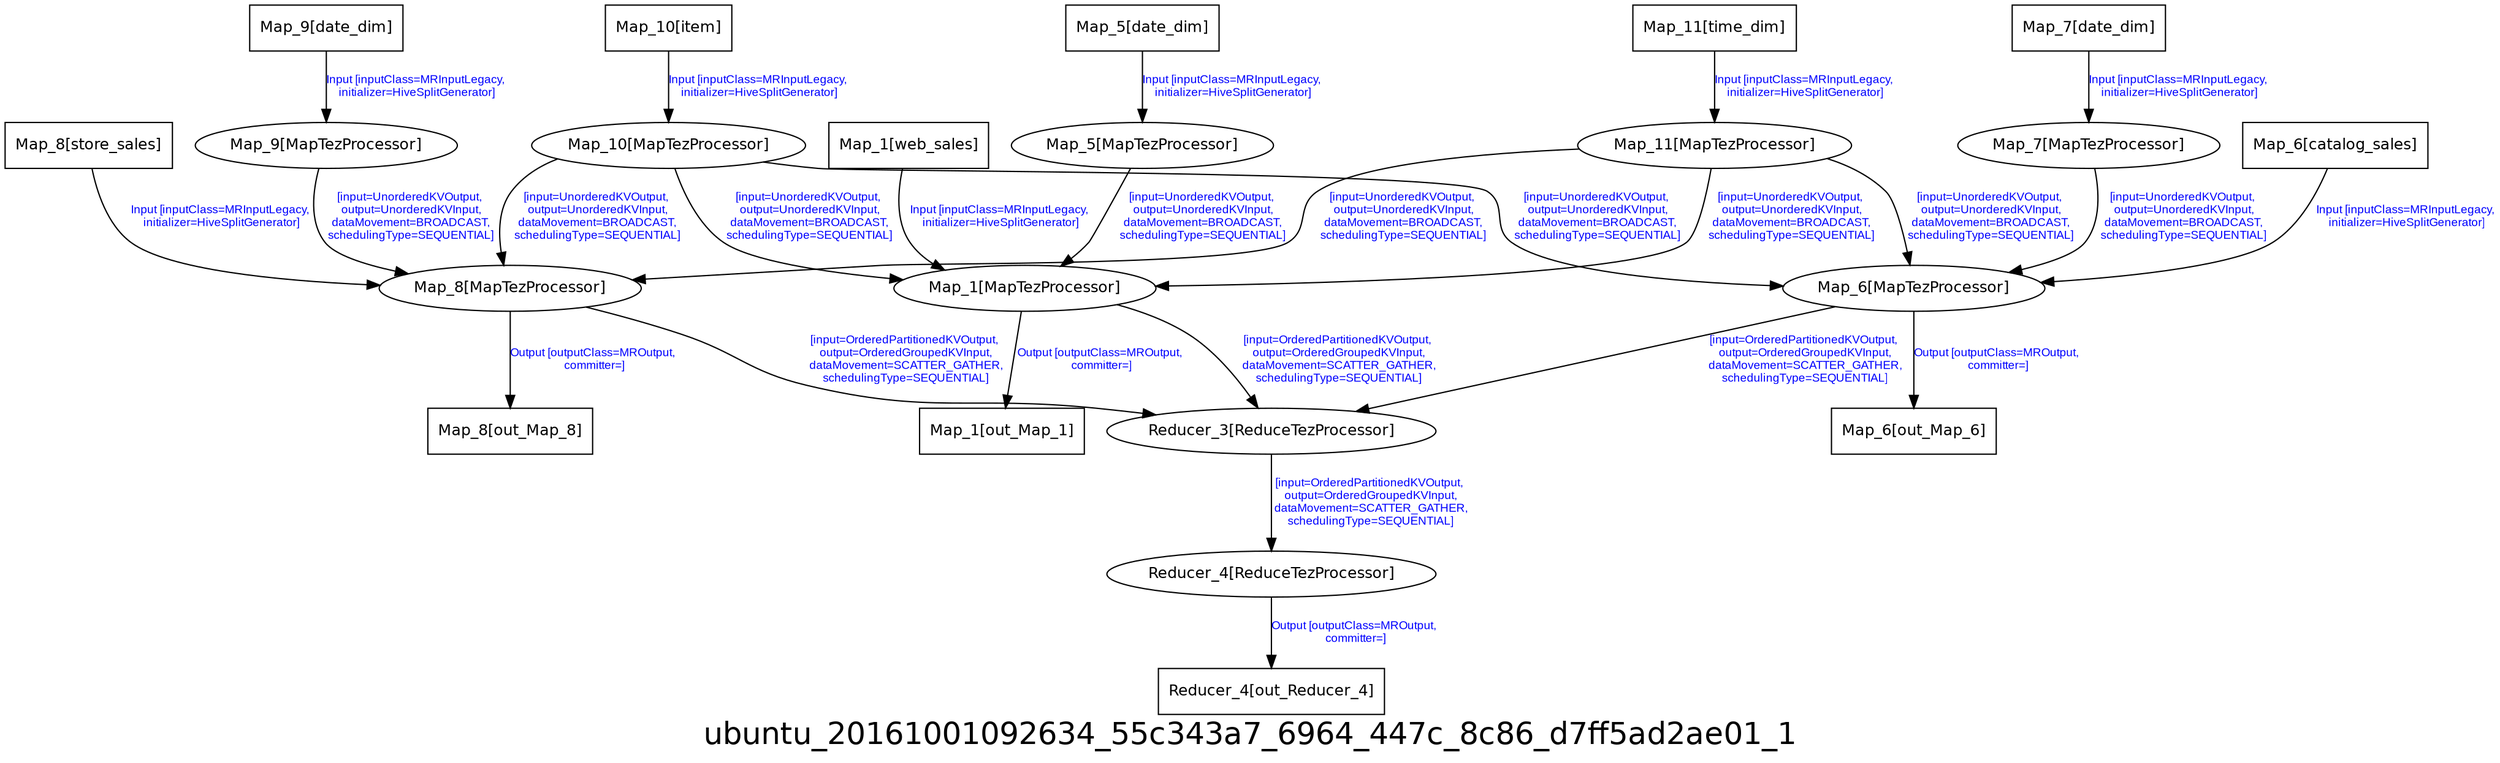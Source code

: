 digraph ubuntu_20161001092634_55c343a7_6964_447c_8c86_d7ff5ad2ae01_1 {
graph [ label="ubuntu_20161001092634_55c343a7_6964_447c_8c86_d7ff5ad2ae01_1", fontsize=24, fontname=Helvetica];
node [fontsize=12, fontname=Helvetica];
edge [fontsize=9, fontcolor=blue, fontname=Arial];
"ubuntu_20161001092634_55c343a7_6964_447c_8c86_d7ff5ad2ae01_1.Reducer_4_out_Reducer_4" [ label = "Reducer_4[out_Reducer_4]", shape = "box" ];
"ubuntu_20161001092634_55c343a7_6964_447c_8c86_d7ff5ad2ae01_1.Map_5_date_dim" [ label = "Map_5[date_dim]", shape = "box" ];
"ubuntu_20161001092634_55c343a7_6964_447c_8c86_d7ff5ad2ae01_1.Map_5_date_dim" -> "ubuntu_20161001092634_55c343a7_6964_447c_8c86_d7ff5ad2ae01_1.Map_5" [ label = "Input [inputClass=MRInputLegacy,\n initializer=HiveSplitGenerator]" ];
"ubuntu_20161001092634_55c343a7_6964_447c_8c86_d7ff5ad2ae01_1.Map_7_date_dim" [ label = "Map_7[date_dim]", shape = "box" ];
"ubuntu_20161001092634_55c343a7_6964_447c_8c86_d7ff5ad2ae01_1.Map_7_date_dim" -> "ubuntu_20161001092634_55c343a7_6964_447c_8c86_d7ff5ad2ae01_1.Map_7" [ label = "Input [inputClass=MRInputLegacy,\n initializer=HiveSplitGenerator]" ];
"ubuntu_20161001092634_55c343a7_6964_447c_8c86_d7ff5ad2ae01_1.Map_6_out_Map_6" [ label = "Map_6[out_Map_6]", shape = "box" ];
"ubuntu_20161001092634_55c343a7_6964_447c_8c86_d7ff5ad2ae01_1.Reducer_3" [ label = "Reducer_3[ReduceTezProcessor]" ];
"ubuntu_20161001092634_55c343a7_6964_447c_8c86_d7ff5ad2ae01_1.Reducer_3" -> "ubuntu_20161001092634_55c343a7_6964_447c_8c86_d7ff5ad2ae01_1.Reducer_4" [ label = "[input=OrderedPartitionedKVOutput,\n output=OrderedGroupedKVInput,\n dataMovement=SCATTER_GATHER,\n schedulingType=SEQUENTIAL]" ];
"ubuntu_20161001092634_55c343a7_6964_447c_8c86_d7ff5ad2ae01_1.Map_1_web_sales" [ label = "Map_1[web_sales]", shape = "box" ];
"ubuntu_20161001092634_55c343a7_6964_447c_8c86_d7ff5ad2ae01_1.Map_1_web_sales" -> "ubuntu_20161001092634_55c343a7_6964_447c_8c86_d7ff5ad2ae01_1.Map_1" [ label = "Input [inputClass=MRInputLegacy,\n initializer=HiveSplitGenerator]" ];
"ubuntu_20161001092634_55c343a7_6964_447c_8c86_d7ff5ad2ae01_1.Map_9_date_dim" [ label = "Map_9[date_dim]", shape = "box" ];
"ubuntu_20161001092634_55c343a7_6964_447c_8c86_d7ff5ad2ae01_1.Map_9_date_dim" -> "ubuntu_20161001092634_55c343a7_6964_447c_8c86_d7ff5ad2ae01_1.Map_9" [ label = "Input [inputClass=MRInputLegacy,\n initializer=HiveSplitGenerator]" ];
"ubuntu_20161001092634_55c343a7_6964_447c_8c86_d7ff5ad2ae01_1.Map_8_out_Map_8" [ label = "Map_8[out_Map_8]", shape = "box" ];
"ubuntu_20161001092634_55c343a7_6964_447c_8c86_d7ff5ad2ae01_1.Map_9" [ label = "Map_9[MapTezProcessor]" ];
"ubuntu_20161001092634_55c343a7_6964_447c_8c86_d7ff5ad2ae01_1.Map_9" -> "ubuntu_20161001092634_55c343a7_6964_447c_8c86_d7ff5ad2ae01_1.Map_8" [ label = "[input=UnorderedKVOutput,\n output=UnorderedKVInput,\n dataMovement=BROADCAST,\n schedulingType=SEQUENTIAL]" ];
"ubuntu_20161001092634_55c343a7_6964_447c_8c86_d7ff5ad2ae01_1.Map_10_item" [ label = "Map_10[item]", shape = "box" ];
"ubuntu_20161001092634_55c343a7_6964_447c_8c86_d7ff5ad2ae01_1.Map_10_item" -> "ubuntu_20161001092634_55c343a7_6964_447c_8c86_d7ff5ad2ae01_1.Map_10" [ label = "Input [inputClass=MRInputLegacy,\n initializer=HiveSplitGenerator]" ];
"ubuntu_20161001092634_55c343a7_6964_447c_8c86_d7ff5ad2ae01_1.Map_8" [ label = "Map_8[MapTezProcessor]" ];
"ubuntu_20161001092634_55c343a7_6964_447c_8c86_d7ff5ad2ae01_1.Map_8" -> "ubuntu_20161001092634_55c343a7_6964_447c_8c86_d7ff5ad2ae01_1.Map_8_out_Map_8" [ label = "Output [outputClass=MROutput,\n committer=]" ];
"ubuntu_20161001092634_55c343a7_6964_447c_8c86_d7ff5ad2ae01_1.Map_8" -> "ubuntu_20161001092634_55c343a7_6964_447c_8c86_d7ff5ad2ae01_1.Reducer_3" [ label = "[input=OrderedPartitionedKVOutput,\n output=OrderedGroupedKVInput,\n dataMovement=SCATTER_GATHER,\n schedulingType=SEQUENTIAL]" ];
"ubuntu_20161001092634_55c343a7_6964_447c_8c86_d7ff5ad2ae01_1.Map_10" [ label = "Map_10[MapTezProcessor]" ];
"ubuntu_20161001092634_55c343a7_6964_447c_8c86_d7ff5ad2ae01_1.Map_10" -> "ubuntu_20161001092634_55c343a7_6964_447c_8c86_d7ff5ad2ae01_1.Map_8" [ label = "[input=UnorderedKVOutput,\n output=UnorderedKVInput,\n dataMovement=BROADCAST,\n schedulingType=SEQUENTIAL]" ];
"ubuntu_20161001092634_55c343a7_6964_447c_8c86_d7ff5ad2ae01_1.Map_10" -> "ubuntu_20161001092634_55c343a7_6964_447c_8c86_d7ff5ad2ae01_1.Map_6" [ label = "[input=UnorderedKVOutput,\n output=UnorderedKVInput,\n dataMovement=BROADCAST,\n schedulingType=SEQUENTIAL]" ];
"ubuntu_20161001092634_55c343a7_6964_447c_8c86_d7ff5ad2ae01_1.Map_10" -> "ubuntu_20161001092634_55c343a7_6964_447c_8c86_d7ff5ad2ae01_1.Map_1" [ label = "[input=UnorderedKVOutput,\n output=UnorderedKVInput,\n dataMovement=BROADCAST,\n schedulingType=SEQUENTIAL]" ];
"ubuntu_20161001092634_55c343a7_6964_447c_8c86_d7ff5ad2ae01_1.Map_1_out_Map_1" [ label = "Map_1[out_Map_1]", shape = "box" ];
"ubuntu_20161001092634_55c343a7_6964_447c_8c86_d7ff5ad2ae01_1.Map_1" [ label = "Map_1[MapTezProcessor]" ];
"ubuntu_20161001092634_55c343a7_6964_447c_8c86_d7ff5ad2ae01_1.Map_1" -> "ubuntu_20161001092634_55c343a7_6964_447c_8c86_d7ff5ad2ae01_1.Map_1_out_Map_1" [ label = "Output [outputClass=MROutput,\n committer=]" ];
"ubuntu_20161001092634_55c343a7_6964_447c_8c86_d7ff5ad2ae01_1.Map_1" -> "ubuntu_20161001092634_55c343a7_6964_447c_8c86_d7ff5ad2ae01_1.Reducer_3" [ label = "[input=OrderedPartitionedKVOutput,\n output=OrderedGroupedKVInput,\n dataMovement=SCATTER_GATHER,\n schedulingType=SEQUENTIAL]" ];
"ubuntu_20161001092634_55c343a7_6964_447c_8c86_d7ff5ad2ae01_1.Map_6_catalog_sales" [ label = "Map_6[catalog_sales]", shape = "box" ];
"ubuntu_20161001092634_55c343a7_6964_447c_8c86_d7ff5ad2ae01_1.Map_6_catalog_sales" -> "ubuntu_20161001092634_55c343a7_6964_447c_8c86_d7ff5ad2ae01_1.Map_6" [ label = "Input [inputClass=MRInputLegacy,\n initializer=HiveSplitGenerator]" ];
"ubuntu_20161001092634_55c343a7_6964_447c_8c86_d7ff5ad2ae01_1.Map_8_store_sales" [ label = "Map_8[store_sales]", shape = "box" ];
"ubuntu_20161001092634_55c343a7_6964_447c_8c86_d7ff5ad2ae01_1.Map_8_store_sales" -> "ubuntu_20161001092634_55c343a7_6964_447c_8c86_d7ff5ad2ae01_1.Map_8" [ label = "Input [inputClass=MRInputLegacy,\n initializer=HiveSplitGenerator]" ];
"ubuntu_20161001092634_55c343a7_6964_447c_8c86_d7ff5ad2ae01_1.Map_11_time_dim" [ label = "Map_11[time_dim]", shape = "box" ];
"ubuntu_20161001092634_55c343a7_6964_447c_8c86_d7ff5ad2ae01_1.Map_11_time_dim" -> "ubuntu_20161001092634_55c343a7_6964_447c_8c86_d7ff5ad2ae01_1.Map_11" [ label = "Input [inputClass=MRInputLegacy,\n initializer=HiveSplitGenerator]" ];
"ubuntu_20161001092634_55c343a7_6964_447c_8c86_d7ff5ad2ae01_1.Map_7" [ label = "Map_7[MapTezProcessor]" ];
"ubuntu_20161001092634_55c343a7_6964_447c_8c86_d7ff5ad2ae01_1.Map_7" -> "ubuntu_20161001092634_55c343a7_6964_447c_8c86_d7ff5ad2ae01_1.Map_6" [ label = "[input=UnorderedKVOutput,\n output=UnorderedKVInput,\n dataMovement=BROADCAST,\n schedulingType=SEQUENTIAL]" ];
"ubuntu_20161001092634_55c343a7_6964_447c_8c86_d7ff5ad2ae01_1.Map_5" [ label = "Map_5[MapTezProcessor]" ];
"ubuntu_20161001092634_55c343a7_6964_447c_8c86_d7ff5ad2ae01_1.Map_5" -> "ubuntu_20161001092634_55c343a7_6964_447c_8c86_d7ff5ad2ae01_1.Map_1" [ label = "[input=UnorderedKVOutput,\n output=UnorderedKVInput,\n dataMovement=BROADCAST,\n schedulingType=SEQUENTIAL]" ];
"ubuntu_20161001092634_55c343a7_6964_447c_8c86_d7ff5ad2ae01_1.Reducer_4" [ label = "Reducer_4[ReduceTezProcessor]" ];
"ubuntu_20161001092634_55c343a7_6964_447c_8c86_d7ff5ad2ae01_1.Reducer_4" -> "ubuntu_20161001092634_55c343a7_6964_447c_8c86_d7ff5ad2ae01_1.Reducer_4_out_Reducer_4" [ label = "Output [outputClass=MROutput,\n committer=]" ];
"ubuntu_20161001092634_55c343a7_6964_447c_8c86_d7ff5ad2ae01_1.Map_11" [ label = "Map_11[MapTezProcessor]" ];
"ubuntu_20161001092634_55c343a7_6964_447c_8c86_d7ff5ad2ae01_1.Map_11" -> "ubuntu_20161001092634_55c343a7_6964_447c_8c86_d7ff5ad2ae01_1.Map_8" [ label = "[input=UnorderedKVOutput,\n output=UnorderedKVInput,\n dataMovement=BROADCAST,\n schedulingType=SEQUENTIAL]" ];
"ubuntu_20161001092634_55c343a7_6964_447c_8c86_d7ff5ad2ae01_1.Map_11" -> "ubuntu_20161001092634_55c343a7_6964_447c_8c86_d7ff5ad2ae01_1.Map_6" [ label = "[input=UnorderedKVOutput,\n output=UnorderedKVInput,\n dataMovement=BROADCAST,\n schedulingType=SEQUENTIAL]" ];
"ubuntu_20161001092634_55c343a7_6964_447c_8c86_d7ff5ad2ae01_1.Map_11" -> "ubuntu_20161001092634_55c343a7_6964_447c_8c86_d7ff5ad2ae01_1.Map_1" [ label = "[input=UnorderedKVOutput,\n output=UnorderedKVInput,\n dataMovement=BROADCAST,\n schedulingType=SEQUENTIAL]" ];
"ubuntu_20161001092634_55c343a7_6964_447c_8c86_d7ff5ad2ae01_1.Map_6" [ label = "Map_6[MapTezProcessor]" ];
"ubuntu_20161001092634_55c343a7_6964_447c_8c86_d7ff5ad2ae01_1.Map_6" -> "ubuntu_20161001092634_55c343a7_6964_447c_8c86_d7ff5ad2ae01_1.Map_6_out_Map_6" [ label = "Output [outputClass=MROutput,\n committer=]" ];
"ubuntu_20161001092634_55c343a7_6964_447c_8c86_d7ff5ad2ae01_1.Map_6" -> "ubuntu_20161001092634_55c343a7_6964_447c_8c86_d7ff5ad2ae01_1.Reducer_3" [ label = "[input=OrderedPartitionedKVOutput,\n output=OrderedGroupedKVInput,\n dataMovement=SCATTER_GATHER,\n schedulingType=SEQUENTIAL]" ];
}
